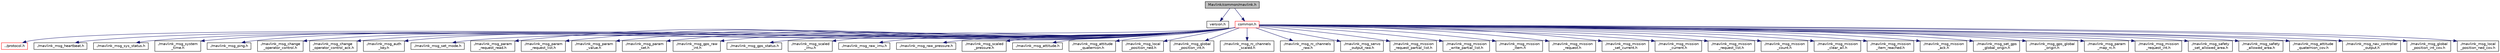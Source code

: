 digraph "Mavlink/common/mavlink.h"
{
  edge [fontname="Helvetica",fontsize="10",labelfontname="Helvetica",labelfontsize="10"];
  node [fontname="Helvetica",fontsize="10",shape=record];
  Node0 [label="Mavlink/common/mavlink.h",height=0.2,width=0.4,color="black", fillcolor="grey75", style="filled", fontcolor="black"];
  Node0 -> Node1 [color="midnightblue",fontsize="10",style="solid"];
  Node1 [label="version.h",height=0.2,width=0.4,color="black", fillcolor="white", style="filled",URL="$common_2version_8h.html",tooltip="MAVLink comm protocol built from common.xml. "];
  Node0 -> Node2 [color="midnightblue",fontsize="10",style="solid"];
  Node2 [label="common.h",height=0.2,width=0.4,color="red", fillcolor="white", style="filled",URL="$common_8h.html",tooltip="MAVLink comm protocol generated from common.xml. "];
  Node2 -> Node3 [color="midnightblue",fontsize="10",style="solid"];
  Node3 [label="../protocol.h",height=0.2,width=0.4,color="red", fillcolor="white", style="filled",URL="$protocol_8h_source.html"];
  Node2 -> Node13 [color="midnightblue",fontsize="10",style="solid"];
  Node13 [label="./mavlink_msg_heartbeat.h",height=0.2,width=0.4,color="black", fillcolor="white", style="filled",URL="$common_2mavlink__msg__heartbeat_8h_source.html"];
  Node2 -> Node14 [color="midnightblue",fontsize="10",style="solid"];
  Node14 [label="./mavlink_msg_sys_status.h",height=0.2,width=0.4,color="black", fillcolor="white", style="filled",URL="$mavlink__msg__sys__status_8h_source.html"];
  Node2 -> Node15 [color="midnightblue",fontsize="10",style="solid"];
  Node15 [label="./mavlink_msg_system\l_time.h",height=0.2,width=0.4,color="black", fillcolor="white", style="filled",URL="$mavlink__msg__system__time_8h_source.html"];
  Node2 -> Node16 [color="midnightblue",fontsize="10",style="solid"];
  Node16 [label="./mavlink_msg_ping.h",height=0.2,width=0.4,color="black", fillcolor="white", style="filled",URL="$mavlink__msg__ping_8h_source.html"];
  Node2 -> Node17 [color="midnightblue",fontsize="10",style="solid"];
  Node17 [label="./mavlink_msg_change\l_operator_control.h",height=0.2,width=0.4,color="black", fillcolor="white", style="filled",URL="$mavlink__msg__change__operator__control_8h_source.html"];
  Node2 -> Node18 [color="midnightblue",fontsize="10",style="solid"];
  Node18 [label="./mavlink_msg_change\l_operator_control_ack.h",height=0.2,width=0.4,color="black", fillcolor="white", style="filled",URL="$mavlink__msg__change__operator__control__ack_8h_source.html"];
  Node2 -> Node19 [color="midnightblue",fontsize="10",style="solid"];
  Node19 [label="./mavlink_msg_auth\l_key.h",height=0.2,width=0.4,color="black", fillcolor="white", style="filled",URL="$mavlink__msg__auth__key_8h_source.html"];
  Node2 -> Node20 [color="midnightblue",fontsize="10",style="solid"];
  Node20 [label="./mavlink_msg_set_mode.h",height=0.2,width=0.4,color="black", fillcolor="white", style="filled",URL="$mavlink__msg__set__mode_8h_source.html"];
  Node2 -> Node21 [color="midnightblue",fontsize="10",style="solid"];
  Node21 [label="./mavlink_msg_param\l_request_read.h",height=0.2,width=0.4,color="black", fillcolor="white", style="filled",URL="$mavlink__msg__param__request__read_8h_source.html"];
  Node2 -> Node22 [color="midnightblue",fontsize="10",style="solid"];
  Node22 [label="./mavlink_msg_param\l_request_list.h",height=0.2,width=0.4,color="black", fillcolor="white", style="filled",URL="$mavlink__msg__param__request__list_8h_source.html"];
  Node2 -> Node23 [color="midnightblue",fontsize="10",style="solid"];
  Node23 [label="./mavlink_msg_param\l_value.h",height=0.2,width=0.4,color="black", fillcolor="white", style="filled",URL="$mavlink__msg__param__value_8h_source.html"];
  Node2 -> Node24 [color="midnightblue",fontsize="10",style="solid"];
  Node24 [label="./mavlink_msg_param\l_set.h",height=0.2,width=0.4,color="black", fillcolor="white", style="filled",URL="$mavlink__msg__param__set_8h_source.html"];
  Node2 -> Node25 [color="midnightblue",fontsize="10",style="solid"];
  Node25 [label="./mavlink_msg_gps_raw\l_int.h",height=0.2,width=0.4,color="black", fillcolor="white", style="filled",URL="$mavlink__msg__gps__raw__int_8h_source.html"];
  Node2 -> Node26 [color="midnightblue",fontsize="10",style="solid"];
  Node26 [label="./mavlink_msg_gps_status.h",height=0.2,width=0.4,color="black", fillcolor="white", style="filled",URL="$mavlink__msg__gps__status_8h_source.html"];
  Node2 -> Node27 [color="midnightblue",fontsize="10",style="solid"];
  Node27 [label="./mavlink_msg_scaled\l_imu.h",height=0.2,width=0.4,color="black", fillcolor="white", style="filled",URL="$mavlink__msg__scaled__imu_8h_source.html"];
  Node2 -> Node28 [color="midnightblue",fontsize="10",style="solid"];
  Node28 [label="./mavlink_msg_raw_imu.h",height=0.2,width=0.4,color="black", fillcolor="white", style="filled",URL="$mavlink__msg__raw__imu_8h_source.html"];
  Node2 -> Node29 [color="midnightblue",fontsize="10",style="solid"];
  Node29 [label="./mavlink_msg_raw_pressure.h",height=0.2,width=0.4,color="black", fillcolor="white", style="filled",URL="$mavlink__msg__raw__pressure_8h_source.html"];
  Node2 -> Node30 [color="midnightblue",fontsize="10",style="solid"];
  Node30 [label="./mavlink_msg_scaled\l_pressure.h",height=0.2,width=0.4,color="black", fillcolor="white", style="filled",URL="$mavlink__msg__scaled__pressure_8h_source.html"];
  Node2 -> Node31 [color="midnightblue",fontsize="10",style="solid"];
  Node31 [label="./mavlink_msg_attitude.h",height=0.2,width=0.4,color="black", fillcolor="white", style="filled",URL="$mavlink__msg__attitude_8h_source.html"];
  Node2 -> Node32 [color="midnightblue",fontsize="10",style="solid"];
  Node32 [label="./mavlink_msg_attitude\l_quaternion.h",height=0.2,width=0.4,color="black", fillcolor="white", style="filled",URL="$mavlink__msg__attitude__quaternion_8h_source.html"];
  Node2 -> Node33 [color="midnightblue",fontsize="10",style="solid"];
  Node33 [label="./mavlink_msg_local\l_position_ned.h",height=0.2,width=0.4,color="black", fillcolor="white", style="filled",URL="$mavlink__msg__local__position__ned_8h_source.html"];
  Node2 -> Node34 [color="midnightblue",fontsize="10",style="solid"];
  Node34 [label="./mavlink_msg_global\l_position_int.h",height=0.2,width=0.4,color="black", fillcolor="white", style="filled",URL="$mavlink__msg__global__position__int_8h_source.html"];
  Node2 -> Node35 [color="midnightblue",fontsize="10",style="solid"];
  Node35 [label="./mavlink_msg_rc_channels\l_scaled.h",height=0.2,width=0.4,color="black", fillcolor="white", style="filled",URL="$mavlink__msg__rc__channels__scaled_8h_source.html"];
  Node2 -> Node36 [color="midnightblue",fontsize="10",style="solid"];
  Node36 [label="./mavlink_msg_rc_channels\l_raw.h",height=0.2,width=0.4,color="black", fillcolor="white", style="filled",URL="$mavlink__msg__rc__channels__raw_8h_source.html"];
  Node2 -> Node37 [color="midnightblue",fontsize="10",style="solid"];
  Node37 [label="./mavlink_msg_servo\l_output_raw.h",height=0.2,width=0.4,color="black", fillcolor="white", style="filled",URL="$mavlink__msg__servo__output__raw_8h_source.html"];
  Node2 -> Node38 [color="midnightblue",fontsize="10",style="solid"];
  Node38 [label="./mavlink_msg_mission\l_request_partial_list.h",height=0.2,width=0.4,color="black", fillcolor="white", style="filled",URL="$mavlink__msg__mission__request__partial__list_8h_source.html"];
  Node2 -> Node39 [color="midnightblue",fontsize="10",style="solid"];
  Node39 [label="./mavlink_msg_mission\l_write_partial_list.h",height=0.2,width=0.4,color="black", fillcolor="white", style="filled",URL="$mavlink__msg__mission__write__partial__list_8h_source.html"];
  Node2 -> Node40 [color="midnightblue",fontsize="10",style="solid"];
  Node40 [label="./mavlink_msg_mission\l_item.h",height=0.2,width=0.4,color="black", fillcolor="white", style="filled",URL="$mavlink__msg__mission__item_8h_source.html"];
  Node2 -> Node41 [color="midnightblue",fontsize="10",style="solid"];
  Node41 [label="./mavlink_msg_mission\l_request.h",height=0.2,width=0.4,color="black", fillcolor="white", style="filled",URL="$mavlink__msg__mission__request_8h_source.html"];
  Node2 -> Node42 [color="midnightblue",fontsize="10",style="solid"];
  Node42 [label="./mavlink_msg_mission\l_set_current.h",height=0.2,width=0.4,color="black", fillcolor="white", style="filled",URL="$mavlink__msg__mission__set__current_8h_source.html"];
  Node2 -> Node43 [color="midnightblue",fontsize="10",style="solid"];
  Node43 [label="./mavlink_msg_mission\l_current.h",height=0.2,width=0.4,color="black", fillcolor="white", style="filled",URL="$mavlink__msg__mission__current_8h_source.html"];
  Node2 -> Node44 [color="midnightblue",fontsize="10",style="solid"];
  Node44 [label="./mavlink_msg_mission\l_request_list.h",height=0.2,width=0.4,color="black", fillcolor="white", style="filled",URL="$mavlink__msg__mission__request__list_8h_source.html"];
  Node2 -> Node45 [color="midnightblue",fontsize="10",style="solid"];
  Node45 [label="./mavlink_msg_mission\l_count.h",height=0.2,width=0.4,color="black", fillcolor="white", style="filled",URL="$mavlink__msg__mission__count_8h_source.html"];
  Node2 -> Node46 [color="midnightblue",fontsize="10",style="solid"];
  Node46 [label="./mavlink_msg_mission\l_clear_all.h",height=0.2,width=0.4,color="black", fillcolor="white", style="filled",URL="$mavlink__msg__mission__clear__all_8h_source.html"];
  Node2 -> Node47 [color="midnightblue",fontsize="10",style="solid"];
  Node47 [label="./mavlink_msg_mission\l_item_reached.h",height=0.2,width=0.4,color="black", fillcolor="white", style="filled",URL="$mavlink__msg__mission__item__reached_8h_source.html"];
  Node2 -> Node48 [color="midnightblue",fontsize="10",style="solid"];
  Node48 [label="./mavlink_msg_mission\l_ack.h",height=0.2,width=0.4,color="black", fillcolor="white", style="filled",URL="$mavlink__msg__mission__ack_8h_source.html"];
  Node2 -> Node49 [color="midnightblue",fontsize="10",style="solid"];
  Node49 [label="./mavlink_msg_set_gps\l_global_origin.h",height=0.2,width=0.4,color="black", fillcolor="white", style="filled",URL="$mavlink__msg__set__gps__global__origin_8h_source.html"];
  Node2 -> Node50 [color="midnightblue",fontsize="10",style="solid"];
  Node50 [label="./mavlink_msg_gps_global\l_origin.h",height=0.2,width=0.4,color="black", fillcolor="white", style="filled",URL="$mavlink__msg__gps__global__origin_8h_source.html"];
  Node2 -> Node51 [color="midnightblue",fontsize="10",style="solid"];
  Node51 [label="./mavlink_msg_param\l_map_rc.h",height=0.2,width=0.4,color="black", fillcolor="white", style="filled",URL="$mavlink__msg__param__map__rc_8h_source.html"];
  Node2 -> Node52 [color="midnightblue",fontsize="10",style="solid"];
  Node52 [label="./mavlink_msg_mission\l_request_int.h",height=0.2,width=0.4,color="black", fillcolor="white", style="filled",URL="$mavlink__msg__mission__request__int_8h_source.html"];
  Node2 -> Node53 [color="midnightblue",fontsize="10",style="solid"];
  Node53 [label="./mavlink_msg_safety\l_set_allowed_area.h",height=0.2,width=0.4,color="black", fillcolor="white", style="filled",URL="$mavlink__msg__safety__set__allowed__area_8h_source.html"];
  Node2 -> Node54 [color="midnightblue",fontsize="10",style="solid"];
  Node54 [label="./mavlink_msg_safety\l_allowed_area.h",height=0.2,width=0.4,color="black", fillcolor="white", style="filled",URL="$mavlink__msg__safety__allowed__area_8h_source.html"];
  Node2 -> Node55 [color="midnightblue",fontsize="10",style="solid"];
  Node55 [label="./mavlink_msg_attitude\l_quaternion_cov.h",height=0.2,width=0.4,color="black", fillcolor="white", style="filled",URL="$mavlink__msg__attitude__quaternion__cov_8h_source.html"];
  Node2 -> Node56 [color="midnightblue",fontsize="10",style="solid"];
  Node56 [label="./mavlink_msg_nav_controller\l_output.h",height=0.2,width=0.4,color="black", fillcolor="white", style="filled",URL="$mavlink__msg__nav__controller__output_8h_source.html"];
  Node2 -> Node57 [color="midnightblue",fontsize="10",style="solid"];
  Node57 [label="./mavlink_msg_global\l_position_int_cov.h",height=0.2,width=0.4,color="black", fillcolor="white", style="filled",URL="$mavlink__msg__global__position__int__cov_8h_source.html"];
  Node2 -> Node58 [color="midnightblue",fontsize="10",style="solid"];
  Node58 [label="./mavlink_msg_local\l_position_ned_cov.h",height=0.2,width=0.4,color="black", fillcolor="white", style="filled",URL="$mavlink__msg__local__position__ned__cov_8h_source.html"];
}
